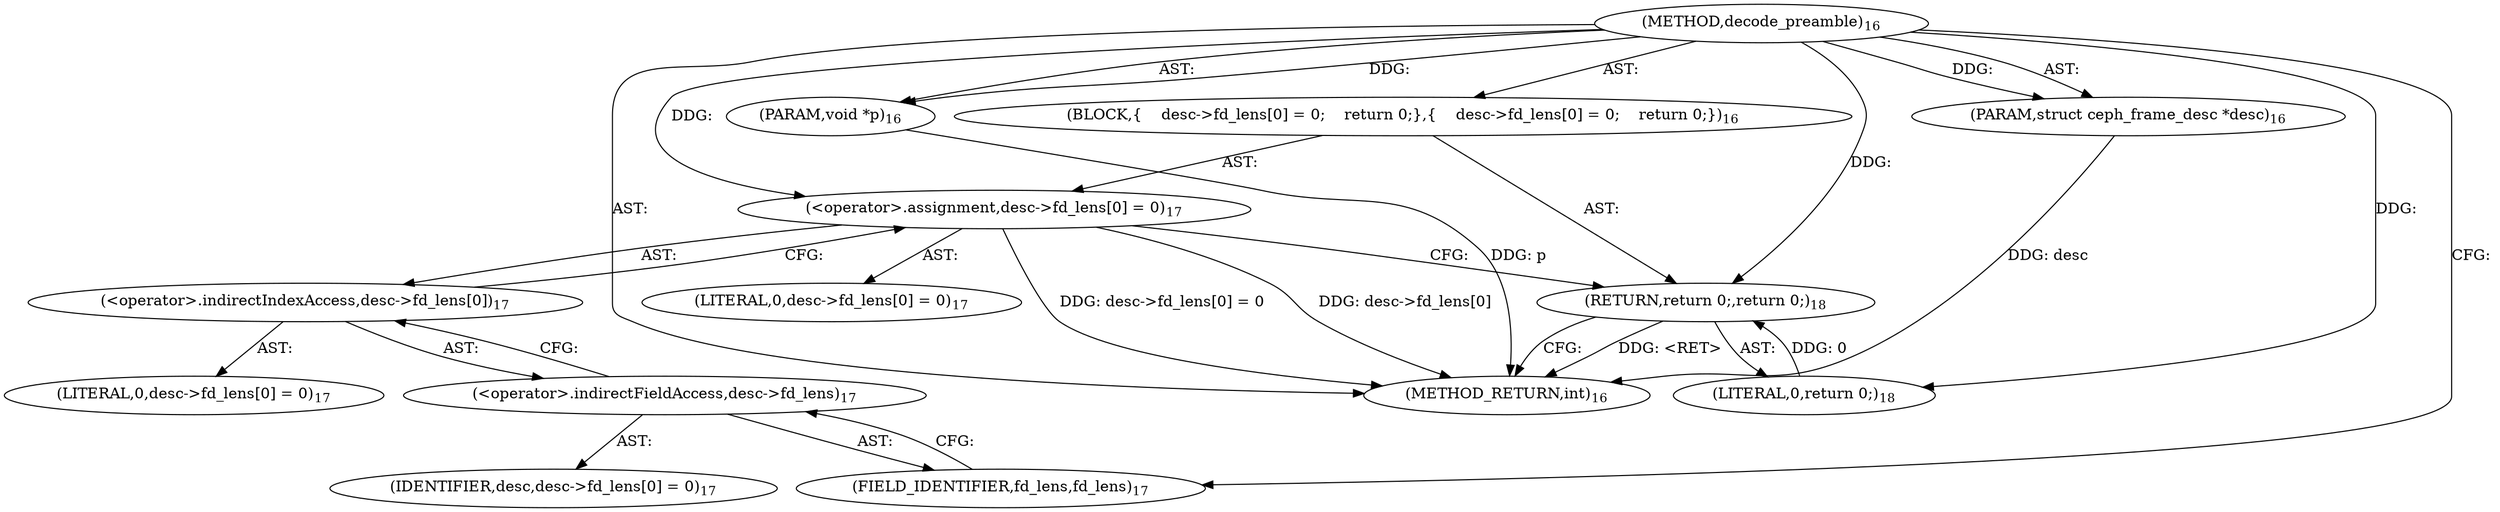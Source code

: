 digraph "decode_preamble" {  
"25" [label = <(METHOD,decode_preamble)<SUB>16</SUB>> ]
"26" [label = <(PARAM,void *p)<SUB>16</SUB>> ]
"27" [label = <(PARAM,struct ceph_frame_desc *desc)<SUB>16</SUB>> ]
"28" [label = <(BLOCK,{
    desc-&gt;fd_lens[0] = 0;
    return 0;
},{
    desc-&gt;fd_lens[0] = 0;
    return 0;
})<SUB>16</SUB>> ]
"29" [label = <(&lt;operator&gt;.assignment,desc-&gt;fd_lens[0] = 0)<SUB>17</SUB>> ]
"30" [label = <(&lt;operator&gt;.indirectIndexAccess,desc-&gt;fd_lens[0])<SUB>17</SUB>> ]
"31" [label = <(&lt;operator&gt;.indirectFieldAccess,desc-&gt;fd_lens)<SUB>17</SUB>> ]
"32" [label = <(IDENTIFIER,desc,desc-&gt;fd_lens[0] = 0)<SUB>17</SUB>> ]
"33" [label = <(FIELD_IDENTIFIER,fd_lens,fd_lens)<SUB>17</SUB>> ]
"34" [label = <(LITERAL,0,desc-&gt;fd_lens[0] = 0)<SUB>17</SUB>> ]
"35" [label = <(LITERAL,0,desc-&gt;fd_lens[0] = 0)<SUB>17</SUB>> ]
"36" [label = <(RETURN,return 0;,return 0;)<SUB>18</SUB>> ]
"37" [label = <(LITERAL,0,return 0;)<SUB>18</SUB>> ]
"38" [label = <(METHOD_RETURN,int)<SUB>16</SUB>> ]
  "25" -> "26"  [ label = "AST: "] 
  "25" -> "27"  [ label = "AST: "] 
  "25" -> "28"  [ label = "AST: "] 
  "25" -> "38"  [ label = "AST: "] 
  "28" -> "29"  [ label = "AST: "] 
  "28" -> "36"  [ label = "AST: "] 
  "29" -> "30"  [ label = "AST: "] 
  "29" -> "35"  [ label = "AST: "] 
  "30" -> "31"  [ label = "AST: "] 
  "30" -> "34"  [ label = "AST: "] 
  "31" -> "32"  [ label = "AST: "] 
  "31" -> "33"  [ label = "AST: "] 
  "36" -> "37"  [ label = "AST: "] 
  "29" -> "36"  [ label = "CFG: "] 
  "36" -> "38"  [ label = "CFG: "] 
  "30" -> "29"  [ label = "CFG: "] 
  "31" -> "30"  [ label = "CFG: "] 
  "33" -> "31"  [ label = "CFG: "] 
  "25" -> "33"  [ label = "CFG: "] 
  "36" -> "38"  [ label = "DDG: &lt;RET&gt;"] 
  "26" -> "38"  [ label = "DDG: p"] 
  "27" -> "38"  [ label = "DDG: desc"] 
  "29" -> "38"  [ label = "DDG: desc-&gt;fd_lens[0]"] 
  "29" -> "38"  [ label = "DDG: desc-&gt;fd_lens[0] = 0"] 
  "25" -> "26"  [ label = "DDG: "] 
  "25" -> "27"  [ label = "DDG: "] 
  "25" -> "29"  [ label = "DDG: "] 
  "37" -> "36"  [ label = "DDG: 0"] 
  "25" -> "36"  [ label = "DDG: "] 
  "25" -> "37"  [ label = "DDG: "] 
}
